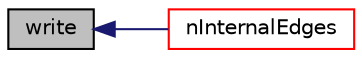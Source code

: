 digraph "write"
{
  bgcolor="transparent";
  edge [fontname="Helvetica",fontsize="10",labelfontname="Helvetica",labelfontsize="10"];
  node [fontname="Helvetica",fontsize="10",shape=record];
  rankdir="LR";
  Node3391 [label="write",height=0.2,width=0.4,color="black", fillcolor="grey75", style="filled", fontcolor="black"];
  Node3391 -> Node3392 [dir="back",color="midnightblue",fontsize="10",style="solid",fontname="Helvetica"];
  Node3392 [label="nInternalEdges",height=0.2,width=0.4,color="red",URL="$a26645.html#ac3a114a989f593d0844725f0e2364537",tooltip="Return number of internal edges. "];
}
